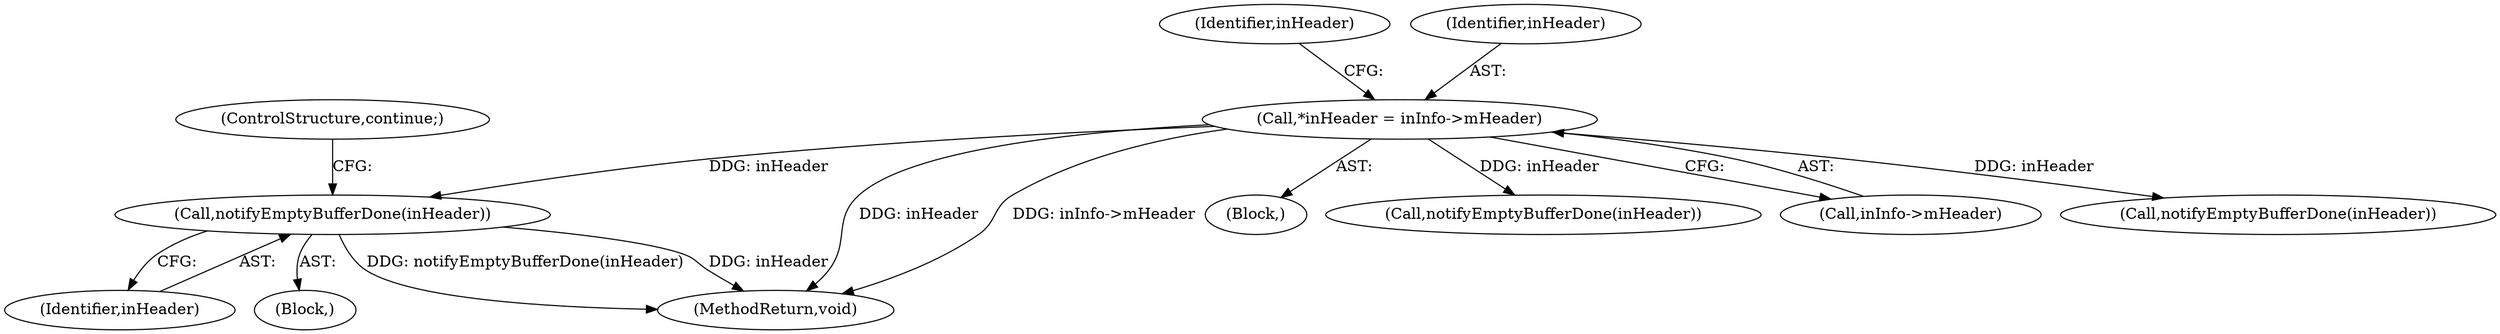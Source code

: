 digraph "0_Android_65756b4082cd79a2d99b2ccb5b392291fd53703f@pointer" {
"1000157" [label="(Call,notifyEmptyBufferDone(inHeader))"];
"1000138" [label="(Call,*inHeader = inInfo->mHeader)"];
"1000158" [label="(Identifier,inHeader)"];
"1000149" [label="(Block,)"];
"1000131" [label="(Block,)"];
"1000146" [label="(Identifier,inHeader)"];
"1000185" [label="(Call,notifyEmptyBufferDone(inHeader))"];
"1000140" [label="(Call,inInfo->mHeader)"];
"1000631" [label="(MethodReturn,void)"];
"1000157" [label="(Call,notifyEmptyBufferDone(inHeader))"];
"1000159" [label="(ControlStructure,continue;)"];
"1000139" [label="(Identifier,inHeader)"];
"1000609" [label="(Call,notifyEmptyBufferDone(inHeader))"];
"1000138" [label="(Call,*inHeader = inInfo->mHeader)"];
"1000157" -> "1000149"  [label="AST: "];
"1000157" -> "1000158"  [label="CFG: "];
"1000158" -> "1000157"  [label="AST: "];
"1000159" -> "1000157"  [label="CFG: "];
"1000157" -> "1000631"  [label="DDG: notifyEmptyBufferDone(inHeader)"];
"1000157" -> "1000631"  [label="DDG: inHeader"];
"1000138" -> "1000157"  [label="DDG: inHeader"];
"1000138" -> "1000131"  [label="AST: "];
"1000138" -> "1000140"  [label="CFG: "];
"1000139" -> "1000138"  [label="AST: "];
"1000140" -> "1000138"  [label="AST: "];
"1000146" -> "1000138"  [label="CFG: "];
"1000138" -> "1000631"  [label="DDG: inHeader"];
"1000138" -> "1000631"  [label="DDG: inInfo->mHeader"];
"1000138" -> "1000185"  [label="DDG: inHeader"];
"1000138" -> "1000609"  [label="DDG: inHeader"];
}
